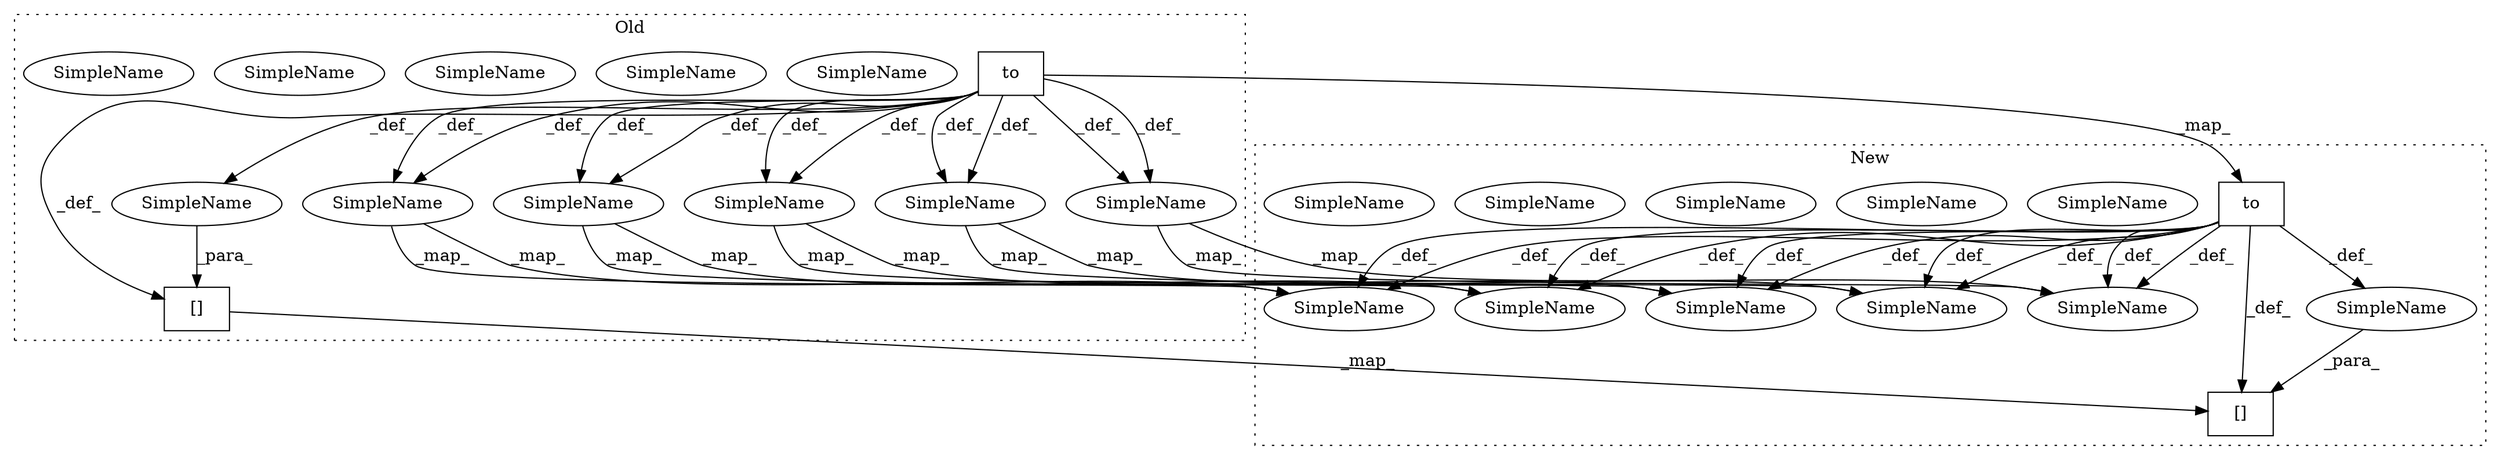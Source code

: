 digraph G {
subgraph cluster0 {
1 [label="to" a="32" s="9018,9027" l="3,1" shape="box"];
3 [label="SimpleName" a="42" s="9818" l="14" shape="ellipse"];
6 [label="SimpleName" a="42" s="9818" l="14" shape="ellipse"];
7 [label="SimpleName" a="42" s="9087" l="11" shape="ellipse"];
10 [label="SimpleName" a="42" s="9087" l="11" shape="ellipse"];
11 [label="SimpleName" a="42" s="8927" l="10" shape="ellipse"];
14 [label="SimpleName" a="42" s="8927" l="10" shape="ellipse"];
15 [label="SimpleName" a="42" s="10057" l="8" shape="ellipse"];
18 [label="SimpleName" a="42" s="10057" l="8" shape="ellipse"];
19 [label="SimpleName" a="42" s="9321" l="3" shape="ellipse"];
22 [label="SimpleName" a="42" s="9321" l="3" shape="ellipse"];
23 [label="[]" a="2" s="9552,9647" l="21,2" shape="box"];
26 [label="SimpleName" a="42" s="" l="" shape="ellipse"];
label = "Old";
style="dotted";
}
subgraph cluster1 {
2 [label="to" a="32" s="9012,9021" l="3,1" shape="box"];
4 [label="SimpleName" a="42" s="9806" l="14" shape="ellipse"];
5 [label="SimpleName" a="42" s="9806" l="14" shape="ellipse"];
8 [label="SimpleName" a="42" s="9075" l="11" shape="ellipse"];
9 [label="SimpleName" a="42" s="9075" l="11" shape="ellipse"];
12 [label="SimpleName" a="42" s="8945" l="10" shape="ellipse"];
13 [label="SimpleName" a="42" s="8945" l="10" shape="ellipse"];
16 [label="SimpleName" a="42" s="10045" l="8" shape="ellipse"];
17 [label="SimpleName" a="42" s="10045" l="8" shape="ellipse"];
20 [label="SimpleName" a="42" s="9309" l="3" shape="ellipse"];
21 [label="SimpleName" a="42" s="9309" l="3" shape="ellipse"];
24 [label="[]" a="2" s="9540,9635" l="21,2" shape="box"];
25 [label="SimpleName" a="42" s="" l="" shape="ellipse"];
label = "New";
style="dotted";
}
1 -> 2 [label="_map_"];
1 -> 6 [label="_def_"];
1 -> 14 [label="_def_"];
1 -> 26 [label="_def_"];
1 -> 10 [label="_def_"];
1 -> 10 [label="_def_"];
1 -> 18 [label="_def_"];
1 -> 14 [label="_def_"];
1 -> 22 [label="_def_"];
1 -> 22 [label="_def_"];
1 -> 23 [label="_def_"];
1 -> 18 [label="_def_"];
1 -> 6 [label="_def_"];
2 -> 24 [label="_def_"];
2 -> 5 [label="_def_"];
2 -> 21 [label="_def_"];
2 -> 13 [label="_def_"];
2 -> 13 [label="_def_"];
2 -> 25 [label="_def_"];
2 -> 17 [label="_def_"];
2 -> 9 [label="_def_"];
2 -> 17 [label="_def_"];
2 -> 9 [label="_def_"];
2 -> 21 [label="_def_"];
2 -> 5 [label="_def_"];
6 -> 5 [label="_map_"];
6 -> 5 [label="_map_"];
10 -> 9 [label="_map_"];
10 -> 9 [label="_map_"];
14 -> 13 [label="_map_"];
14 -> 13 [label="_map_"];
18 -> 17 [label="_map_"];
18 -> 17 [label="_map_"];
22 -> 21 [label="_map_"];
22 -> 21 [label="_map_"];
23 -> 24 [label="_map_"];
25 -> 24 [label="_para_"];
26 -> 23 [label="_para_"];
}